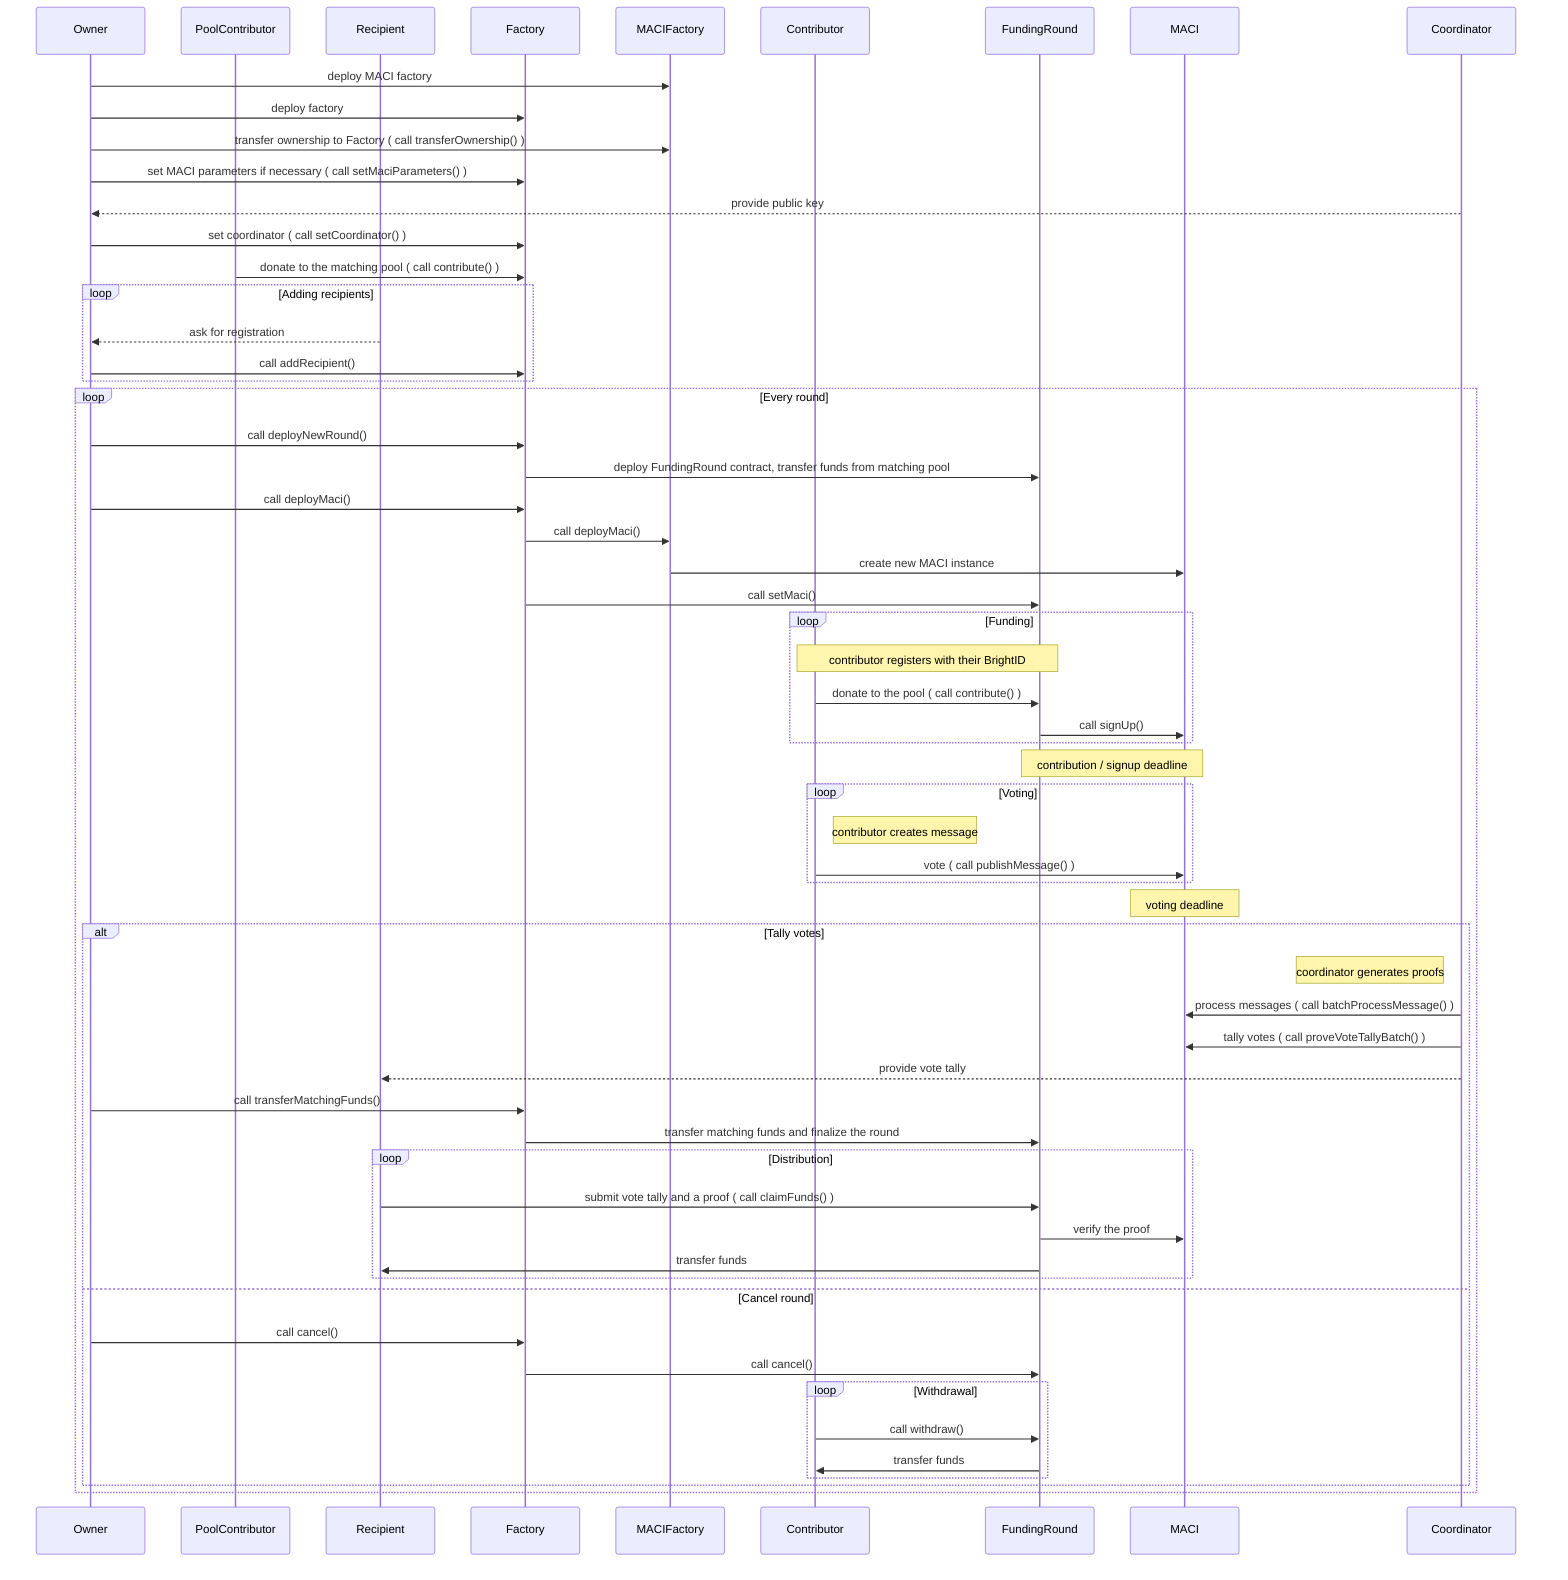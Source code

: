 %% To render this diagram, paste the code into the live editor https://mermaid-js.github.io/mermaid-live-editor/ or use Mermaid CLI

sequenceDiagram
    participant Owner
    participant PoolContributor
    participant Recipient
    participant Factory
    participant MACIFactory
    participant Contributor
    participant FundingRound
    participant MACI
    participant Coordinator
    
    Owner ->> MACIFactory: deploy MACI factory
    Owner ->> Factory: deploy factory
    Owner ->> MACIFactory: transfer ownership to Factory ( call transferOwnership() )
    Owner ->> Factory: set MACI parameters if necessary ( call setMaciParameters() )
    Coordinator -->> Owner: provide public key
    Owner ->> Factory: set coordinator ( call setCoordinator() )
    PoolContributor ->> Factory: donate to the matching pool ( call contribute() )

    loop Adding recipients
        Recipient -->> Owner: ask for registration
        Owner ->> Factory: call addRecipient()
    end
    
    loop Every round
        Owner ->> Factory: call deployNewRound()
        Factory ->> FundingRound: deploy FundingRound contract, transfer funds from matching pool
        Owner ->> Factory: call deployMaci()
        Factory ->> MACIFactory: call deployMaci()
        MACIFactory ->> MACI: create new MACI instance
        Factory ->> FundingRound: call setMaci()
        
        loop Funding
            Note over Contributor, FundingRound: contributor registers with their BrightID
            Contributor ->> FundingRound: donate to the pool ( call contribute() )
            FundingRound ->> MACI: call signUp()
        end
        
        Note over FundingRound, MACI: contribution / signup deadline
        
        loop Voting
            Note right of Contributor: contributor creates message
            Contributor ->> MACI: vote ( call publishMessage() )
        end
        
        Note over MACI: voting deadline

        alt Tally votes
            Note left of Coordinator: coordinator generates proofs
            Coordinator ->> MACI: process messages ( call batchProcessMessage() )
            Coordinator ->> MACI: tally votes ( call proveVoteTallyBatch() )
            Coordinator -->> Recipient: provide vote tally
            Owner ->> Factory: call transferMatchingFunds()
            Factory ->> FundingRound: transfer matching funds and finalize the round

            loop Distribution
                Recipient ->> FundingRound: submit vote tally and a proof ( call claimFunds() )
                FundingRound ->> MACI: verify the proof
                FundingRound ->> Recipient: transfer funds
            end
        else Cancel round
            Owner ->> Factory: call cancel()
            Factory ->> FundingRound: call cancel()

            loop Withdrawal
                Contributor ->> FundingRound: call withdraw()
                FundingRound ->> Contributor: transfer funds
            end
        end
    end